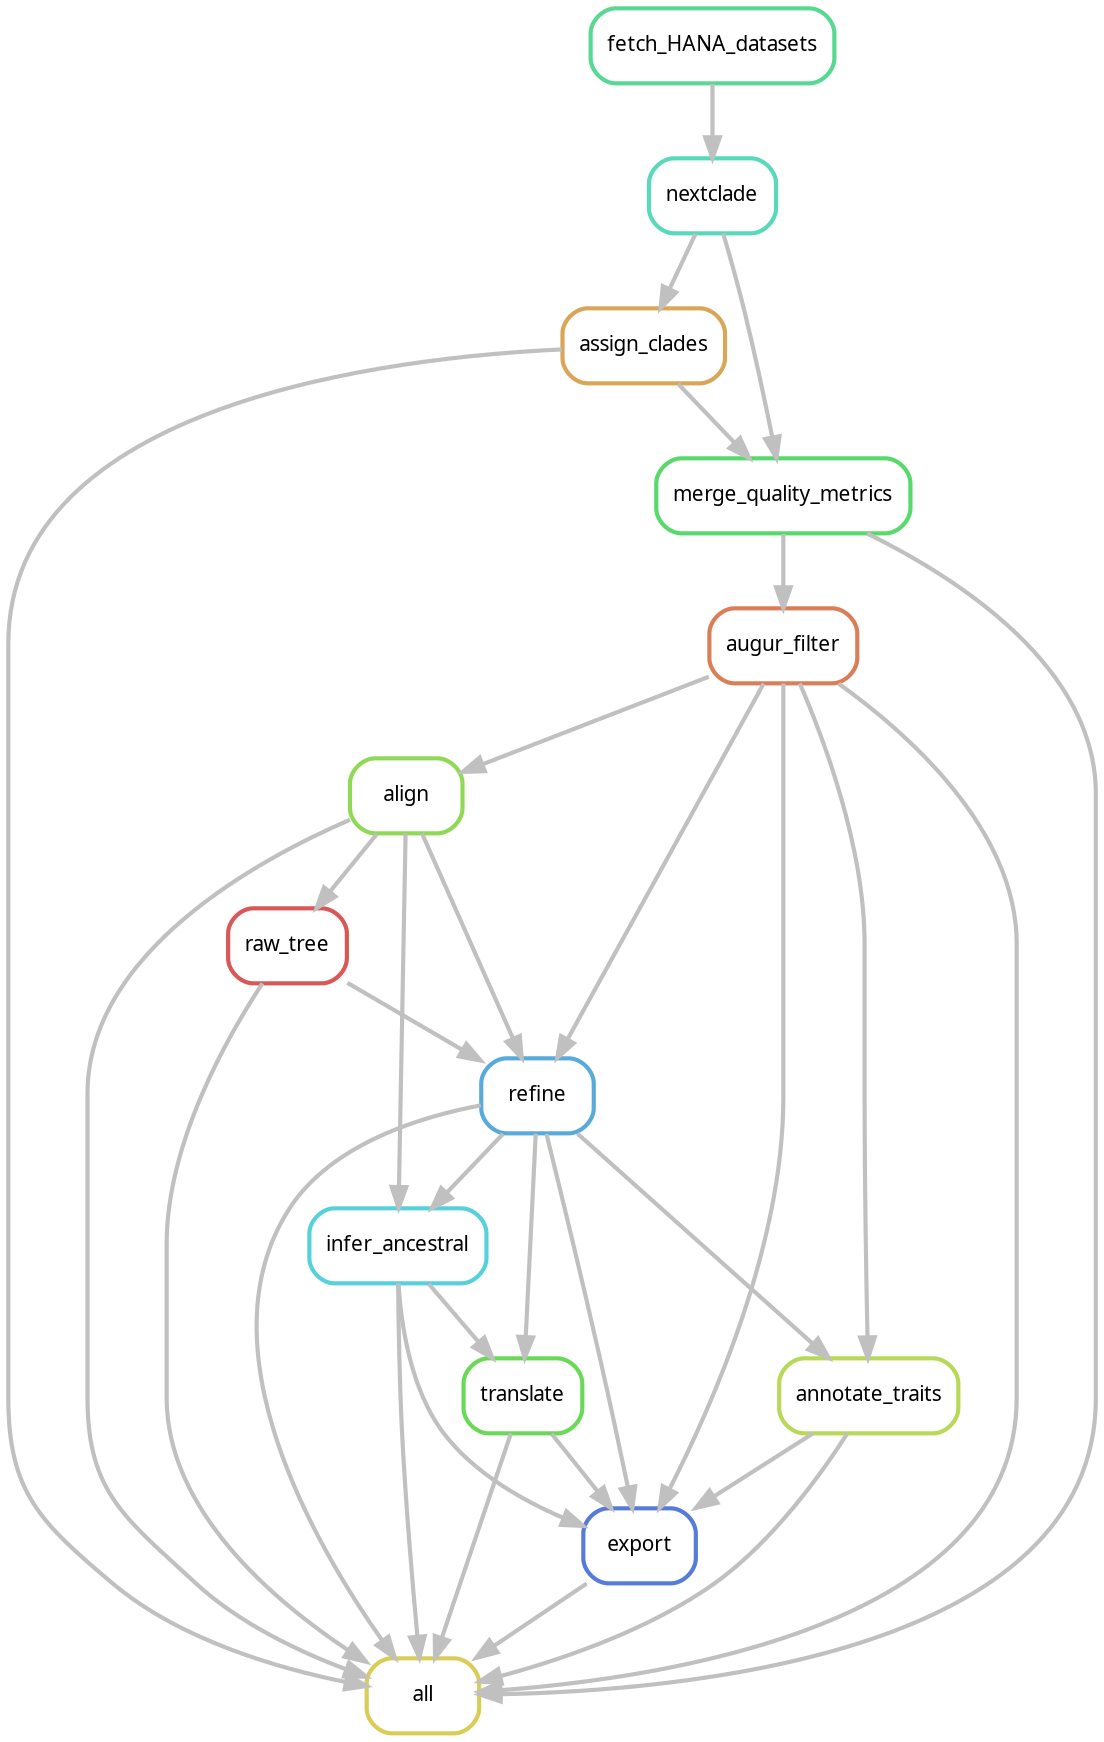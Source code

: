 digraph snakemake_dag {
    graph[bgcolor=white, margin=0];
    node[shape=box, style=rounded, fontname=sans,                 fontsize=10, penwidth=2];
    edge[penwidth=2, color=grey];
	0[label = "all", color = "0.15 0.6 0.85", style="rounded"];
	1[label = "assign_clades", color = "0.10 0.6 0.85", style="rounded"];
	2[label = "nextclade", color = "0.46 0.6 0.85", style="rounded"];
	3[label = "fetch_HANA_datasets", color = "0.41 0.6 0.85", style="rounded"];
	4[label = "merge_quality_metrics", color = "0.36 0.6 0.85", style="rounded"];
	5[label = "augur_filter", color = "0.05 0.6 0.85", style="rounded"];
	6[label = "align", color = "0.26 0.6 0.85", style="rounded"];
	7[label = "raw_tree", color = "0.00 0.6 0.85", style="rounded"];
	8[label = "refine", color = "0.56 0.6 0.85", style="rounded"];
	9[label = "annotate_traits", color = "0.21 0.6 0.85", style="rounded"];
	10[label = "infer_ancestral", color = "0.51 0.6 0.85", style="rounded"];
	11[label = "translate", color = "0.31 0.6 0.85", style="rounded"];
	12[label = "export", color = "0.62 0.6 0.85", style="rounded"];
	7 -> 0
	5 -> 0
	1 -> 0
	9 -> 0
	6 -> 0
	11 -> 0
	4 -> 0
	8 -> 0
	10 -> 0
	12 -> 0
	2 -> 1
	3 -> 2
	2 -> 4
	1 -> 4
	4 -> 5
	5 -> 6
	6 -> 7
	7 -> 8
	5 -> 8
	6 -> 8
	8 -> 9
	5 -> 9
	8 -> 10
	6 -> 10
	8 -> 11
	10 -> 11
	5 -> 12
	9 -> 12
	11 -> 12
	8 -> 12
	10 -> 12
}            
